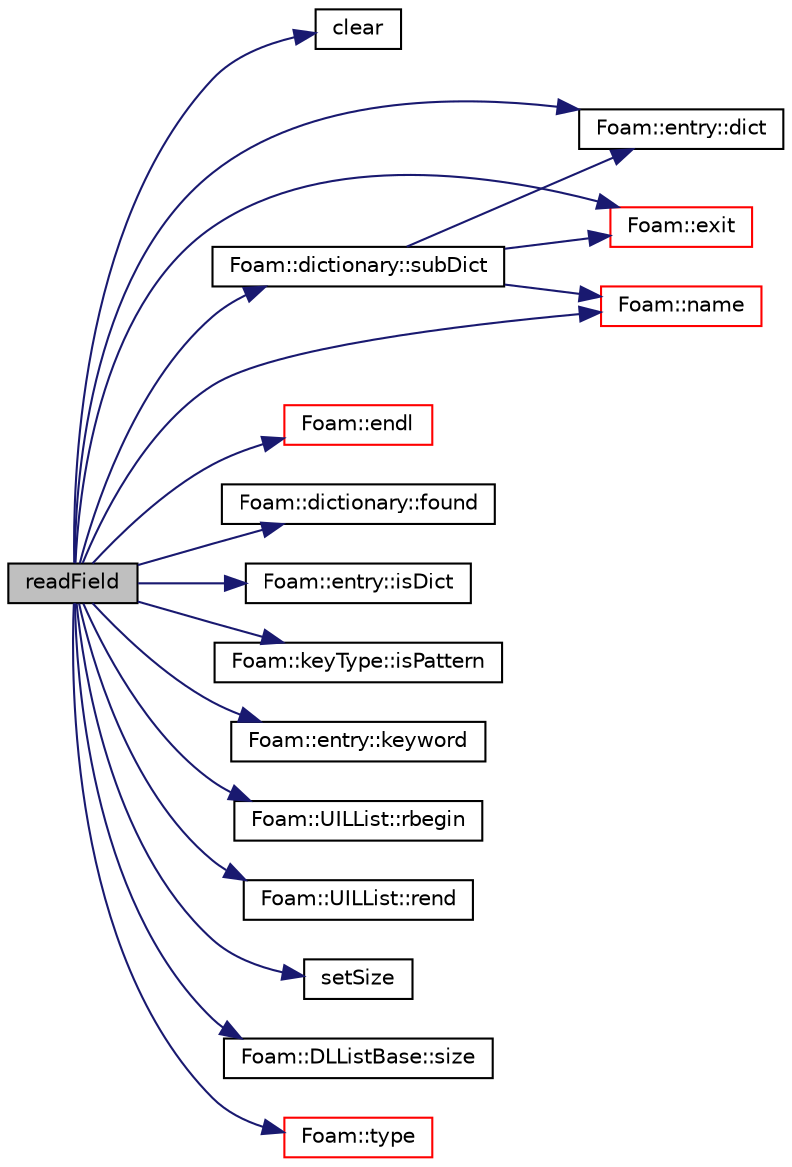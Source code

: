 digraph "readField"
{
  bgcolor="transparent";
  edge [fontname="Helvetica",fontsize="10",labelfontname="Helvetica",labelfontsize="10"];
  node [fontname="Helvetica",fontsize="10",shape=record];
  rankdir="LR";
  Node1 [label="readField",height=0.2,width=0.4,color="black", fillcolor="grey75", style="filled", fontcolor="black"];
  Node1 -> Node2 [color="midnightblue",fontsize="10",style="solid",fontname="Helvetica"];
  Node2 [label="clear",height=0.2,width=0.4,color="black",URL="$a03129.html#a3a533f9231a5668b9d8f301a79d57b73"];
  Node1 -> Node3 [color="midnightblue",fontsize="10",style="solid",fontname="Helvetica"];
  Node3 [label="Foam::entry::dict",height=0.2,width=0.4,color="black",URL="$a00654.html#afc13fd3e1a6858d0e483f32306831d71",tooltip="Return dictionary if this entry is a dictionary. "];
  Node1 -> Node4 [color="midnightblue",fontsize="10",style="solid",fontname="Helvetica"];
  Node4 [label="Foam::endl",height=0.2,width=0.4,color="red",URL="$a10675.html#a2db8fe02a0d3909e9351bb4275b23ce4",tooltip="Add newline and flush stream. "];
  Node1 -> Node5 [color="midnightblue",fontsize="10",style="solid",fontname="Helvetica"];
  Node5 [label="Foam::exit",height=0.2,width=0.4,color="red",URL="$a10675.html#a06ca7250d8e89caf05243ec094843642"];
  Node1 -> Node6 [color="midnightblue",fontsize="10",style="solid",fontname="Helvetica"];
  Node6 [label="Foam::dictionary::found",height=0.2,width=0.4,color="black",URL="$a00518.html#ae9d6521e0e8d3956f9b49ddeb44877b8",tooltip="Search dictionary for given keyword. "];
  Node1 -> Node7 [color="midnightblue",fontsize="10",style="solid",fontname="Helvetica"];
  Node7 [label="Foam::entry::isDict",height=0.2,width=0.4,color="black",URL="$a00654.html#aabe4453aa5aff1bb53c34ceda451eac7",tooltip="Return true if this entry is a dictionary. "];
  Node1 -> Node8 [color="midnightblue",fontsize="10",style="solid",fontname="Helvetica"];
  Node8 [label="Foam::keyType::isPattern",height=0.2,width=0.4,color="black",URL="$a01221.html#a3376c871d0178131d9d7c06b13f62731",tooltip="Should be treated as a match rather than a literal string. "];
  Node1 -> Node9 [color="midnightblue",fontsize="10",style="solid",fontname="Helvetica"];
  Node9 [label="Foam::entry::keyword",height=0.2,width=0.4,color="black",URL="$a00654.html#ae793b54fbc2e5d1da0f1c23b908cb057",tooltip="Return keyword. "];
  Node1 -> Node10 [color="midnightblue",fontsize="10",style="solid",fontname="Helvetica"];
  Node10 [label="Foam::name",height=0.2,width=0.4,color="red",URL="$a10675.html#adcb0df2bd4953cb6bb390272d8263c3a",tooltip="Return a string representation of a complex. "];
  Node1 -> Node11 [color="midnightblue",fontsize="10",style="solid",fontname="Helvetica"];
  Node11 [label="Foam::UILList::rbegin",height=0.2,width=0.4,color="black",URL="$a02717.html#a04886aa70c34d66738e78bf70c675e66"];
  Node1 -> Node12 [color="midnightblue",fontsize="10",style="solid",fontname="Helvetica"];
  Node12 [label="Foam::UILList::rend",height=0.2,width=0.4,color="black",URL="$a02717.html#afaa2ff2dc5515934f208347909ca2170"];
  Node1 -> Node13 [color="midnightblue",fontsize="10",style="solid",fontname="Helvetica"];
  Node13 [label="setSize",height=0.2,width=0.4,color="black",URL="$a03883.html#a6f8d72476baf295a054f72dfbc9c61c3"];
  Node1 -> Node14 [color="midnightblue",fontsize="10",style="solid",fontname="Helvetica"];
  Node14 [label="Foam::DLListBase::size",height=0.2,width=0.4,color="black",URL="$a00567.html#a723361dc2020160f5492e8fe2d09fa44",tooltip="Return number of elements in list. "];
  Node1 -> Node15 [color="midnightblue",fontsize="10",style="solid",fontname="Helvetica"];
  Node15 [label="Foam::dictionary::subDict",height=0.2,width=0.4,color="black",URL="$a00518.html#a42a549aa3e2c88399585b6462f6dbeb3",tooltip="Find and return a sub-dictionary. "];
  Node15 -> Node3 [color="midnightblue",fontsize="10",style="solid",fontname="Helvetica"];
  Node15 -> Node5 [color="midnightblue",fontsize="10",style="solid",fontname="Helvetica"];
  Node15 -> Node10 [color="midnightblue",fontsize="10",style="solid",fontname="Helvetica"];
  Node1 -> Node16 [color="midnightblue",fontsize="10",style="solid",fontname="Helvetica"];
  Node16 [label="Foam::type",height=0.2,width=0.4,color="red",URL="$a10675.html#aec48583af672626378f501eb9fc32cd1",tooltip="Return the file type: DIRECTORY or FILE. "];
}

